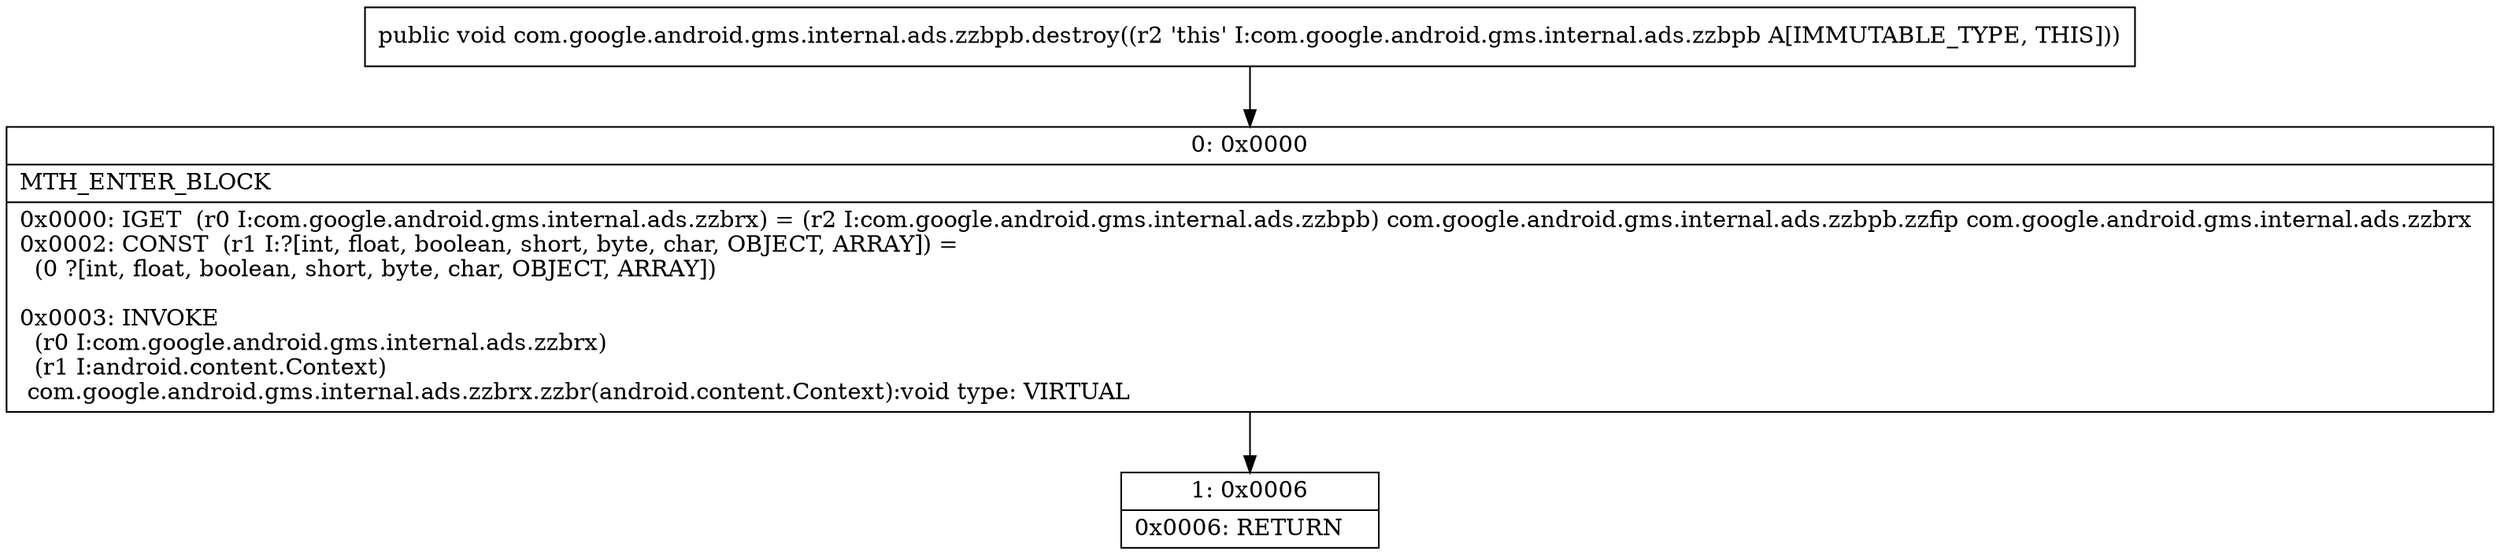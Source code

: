 digraph "CFG forcom.google.android.gms.internal.ads.zzbpb.destroy()V" {
Node_0 [shape=record,label="{0\:\ 0x0000|MTH_ENTER_BLOCK\l|0x0000: IGET  (r0 I:com.google.android.gms.internal.ads.zzbrx) = (r2 I:com.google.android.gms.internal.ads.zzbpb) com.google.android.gms.internal.ads.zzbpb.zzfip com.google.android.gms.internal.ads.zzbrx \l0x0002: CONST  (r1 I:?[int, float, boolean, short, byte, char, OBJECT, ARRAY]) = \l  (0 ?[int, float, boolean, short, byte, char, OBJECT, ARRAY])\l \l0x0003: INVOKE  \l  (r0 I:com.google.android.gms.internal.ads.zzbrx)\l  (r1 I:android.content.Context)\l com.google.android.gms.internal.ads.zzbrx.zzbr(android.content.Context):void type: VIRTUAL \l}"];
Node_1 [shape=record,label="{1\:\ 0x0006|0x0006: RETURN   \l}"];
MethodNode[shape=record,label="{public void com.google.android.gms.internal.ads.zzbpb.destroy((r2 'this' I:com.google.android.gms.internal.ads.zzbpb A[IMMUTABLE_TYPE, THIS])) }"];
MethodNode -> Node_0;
Node_0 -> Node_1;
}

